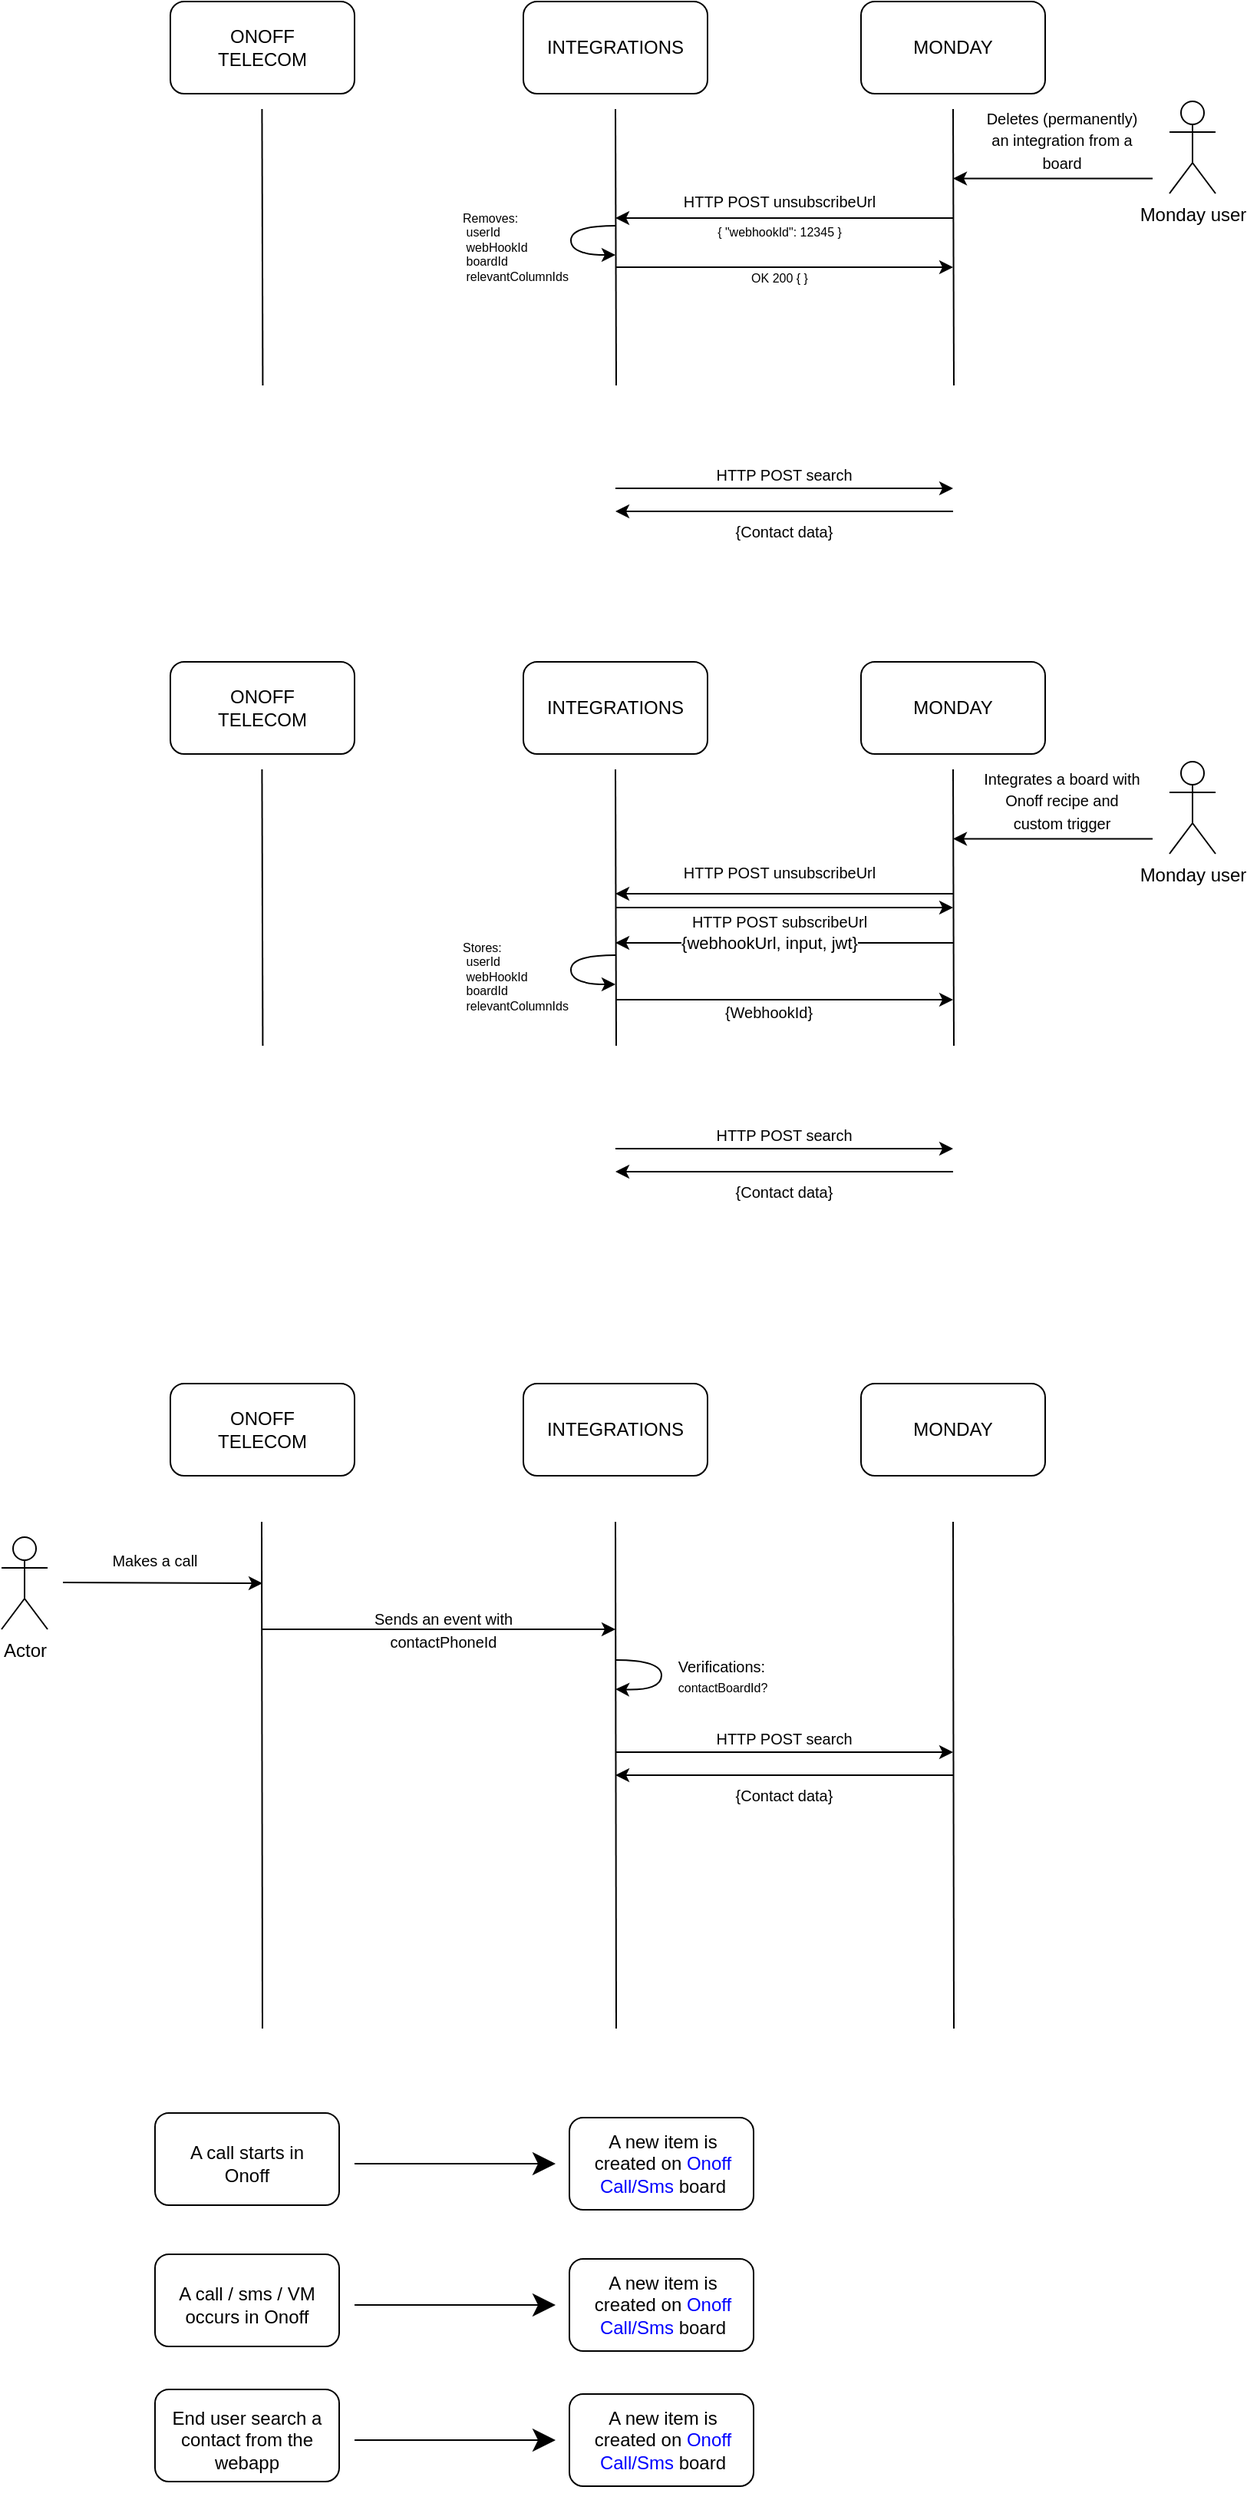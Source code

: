 <mxfile version="21.1.7" type="github">
  <diagram name="Page-1" id="V6JJkBLZ3X7MFXc5J8j4">
    <mxGraphModel dx="1195" dy="1762" grid="1" gridSize="10" guides="1" tooltips="1" connect="1" arrows="1" fold="1" page="1" pageScale="1" pageWidth="827" pageHeight="1169" math="0" shadow="0">
      <root>
        <mxCell id="0" />
        <mxCell id="1" parent="0" />
        <mxCell id="H-iuaEzCQriTZ5NKG3YE-48" value="" style="rounded=1;whiteSpace=wrap;html=1;" parent="1" vertex="1">
          <mxGeometry x="410" y="730" width="120" height="60" as="geometry" />
        </mxCell>
        <mxCell id="H-iuaEzCQriTZ5NKG3YE-45" value="" style="rounded=1;whiteSpace=wrap;html=1;" parent="1" vertex="1">
          <mxGeometry x="140" y="727" width="120" height="60" as="geometry" />
        </mxCell>
        <mxCell id="H-iuaEzCQriTZ5NKG3YE-7" value="" style="group" parent="1" vertex="1" connectable="0">
          <mxGeometry x="380" y="160" width="120" height="60" as="geometry" />
        </mxCell>
        <mxCell id="H-iuaEzCQriTZ5NKG3YE-8" value="" style="rounded=1;whiteSpace=wrap;html=1;" parent="H-iuaEzCQriTZ5NKG3YE-7" vertex="1">
          <mxGeometry width="120" height="60" as="geometry" />
        </mxCell>
        <mxCell id="H-iuaEzCQriTZ5NKG3YE-9" value="INTEGRATIONS" style="text;html=1;strokeColor=none;fillColor=none;align=center;verticalAlign=middle;whiteSpace=wrap;rounded=0;" parent="H-iuaEzCQriTZ5NKG3YE-7" vertex="1">
          <mxGeometry x="30" y="15" width="60" height="30" as="geometry" />
        </mxCell>
        <mxCell id="H-iuaEzCQriTZ5NKG3YE-10" value="" style="group" parent="1" vertex="1" connectable="0">
          <mxGeometry x="600" y="160" width="120" height="60" as="geometry" />
        </mxCell>
        <mxCell id="H-iuaEzCQriTZ5NKG3YE-11" value="" style="rounded=1;whiteSpace=wrap;html=1;" parent="H-iuaEzCQriTZ5NKG3YE-10" vertex="1">
          <mxGeometry width="120" height="60" as="geometry" />
        </mxCell>
        <mxCell id="H-iuaEzCQriTZ5NKG3YE-12" value="MONDAY" style="text;html=1;strokeColor=none;fillColor=none;align=center;verticalAlign=middle;whiteSpace=wrap;rounded=0;" parent="H-iuaEzCQriTZ5NKG3YE-10" vertex="1">
          <mxGeometry x="30" y="15" width="60" height="30" as="geometry" />
        </mxCell>
        <mxCell id="H-iuaEzCQriTZ5NKG3YE-13" value="" style="endArrow=none;html=1;rounded=0;" parent="1" edge="1">
          <mxGeometry width="50" height="50" relative="1" as="geometry">
            <mxPoint x="440.5" y="580" as="sourcePoint" />
            <mxPoint x="440" y="250" as="targetPoint" />
          </mxGeometry>
        </mxCell>
        <mxCell id="H-iuaEzCQriTZ5NKG3YE-14" value="" style="endArrow=none;html=1;rounded=0;" parent="1" edge="1">
          <mxGeometry width="50" height="50" relative="1" as="geometry">
            <mxPoint x="660.5" y="580" as="sourcePoint" />
            <mxPoint x="660" y="250" as="targetPoint" />
          </mxGeometry>
        </mxCell>
        <mxCell id="H-iuaEzCQriTZ5NKG3YE-18" value="Actor" style="shape=umlActor;verticalLabelPosition=bottom;verticalAlign=top;html=1;outlineConnect=0;" parent="1" vertex="1">
          <mxGeometry x="40" y="260" width="30" height="60" as="geometry" />
        </mxCell>
        <mxCell id="H-iuaEzCQriTZ5NKG3YE-2" value="" style="rounded=1;whiteSpace=wrap;html=1;" parent="1" vertex="1">
          <mxGeometry x="150" y="160" width="120" height="60" as="geometry" />
        </mxCell>
        <mxCell id="H-iuaEzCQriTZ5NKG3YE-1" value="" style="endArrow=none;html=1;rounded=0;" parent="1" edge="1">
          <mxGeometry width="50" height="50" relative="1" as="geometry">
            <mxPoint x="210" y="580" as="sourcePoint" />
            <mxPoint x="209.5" y="250" as="targetPoint" />
          </mxGeometry>
        </mxCell>
        <mxCell id="H-iuaEzCQriTZ5NKG3YE-17" value="" style="endArrow=classic;html=1;rounded=0;" parent="1" edge="1">
          <mxGeometry width="50" height="50" relative="1" as="geometry">
            <mxPoint x="210" y="320" as="sourcePoint" />
            <mxPoint x="440" y="320" as="targetPoint" />
          </mxGeometry>
        </mxCell>
        <mxCell id="H-iuaEzCQriTZ5NKG3YE-3" value="ONOFF TELECOM" style="text;html=1;strokeColor=none;fillColor=none;align=center;verticalAlign=middle;whiteSpace=wrap;rounded=0;" parent="1" vertex="1">
          <mxGeometry x="180" y="175" width="60" height="30" as="geometry" />
        </mxCell>
        <mxCell id="H-iuaEzCQriTZ5NKG3YE-19" value="" style="endArrow=classic;html=1;rounded=0;" parent="1" edge="1">
          <mxGeometry width="50" height="50" relative="1" as="geometry">
            <mxPoint x="80" y="289.5" as="sourcePoint" />
            <mxPoint x="210" y="290" as="targetPoint" />
          </mxGeometry>
        </mxCell>
        <mxCell id="H-iuaEzCQriTZ5NKG3YE-20" value="&lt;font style=&quot;font-size: 10px;&quot;&gt;Makes a call&lt;/font&gt;" style="text;html=1;strokeColor=none;fillColor=none;align=center;verticalAlign=middle;whiteSpace=wrap;rounded=0;" parent="1" vertex="1">
          <mxGeometry x="110" y="260" width="60" height="30" as="geometry" />
        </mxCell>
        <mxCell id="H-iuaEzCQriTZ5NKG3YE-21" value="&lt;font style=&quot;font-size: 10px;&quot;&gt;Sends an event with contactPhoneId&lt;/font&gt;" style="text;html=1;strokeColor=none;fillColor=none;align=center;verticalAlign=middle;whiteSpace=wrap;rounded=0;" parent="1" vertex="1">
          <mxGeometry x="263" y="307" width="130" height="26" as="geometry" />
        </mxCell>
        <mxCell id="H-iuaEzCQriTZ5NKG3YE-26" value="&lt;div style=&quot;text-align: left;&quot;&gt;&lt;span style=&quot;font-size: 10px; background-color: initial;&quot;&gt;Verifications:&lt;/span&gt;&lt;/div&gt;&lt;font size=&quot;1&quot; style=&quot;&quot;&gt;&lt;div style=&quot;text-align: left;&quot;&gt;&lt;span style=&quot;background-color: initial; font-size: 8px;&quot;&gt;contactBoardId?&lt;/span&gt;&lt;/div&gt;&lt;/font&gt;" style="text;html=1;strokeColor=none;fillColor=none;align=center;verticalAlign=middle;whiteSpace=wrap;rounded=0;" parent="1" vertex="1">
          <mxGeometry x="480" y="335" width="60" height="30" as="geometry" />
        </mxCell>
        <mxCell id="H-iuaEzCQriTZ5NKG3YE-29" value="" style="endArrow=classic;html=1;curved=1;" parent="1" edge="1">
          <mxGeometry width="50" height="50" relative="1" as="geometry">
            <mxPoint x="440" y="340" as="sourcePoint" />
            <mxPoint x="440" y="359" as="targetPoint" />
            <Array as="points">
              <mxPoint x="470" y="340" />
              <mxPoint x="470" y="360" />
            </Array>
          </mxGeometry>
        </mxCell>
        <mxCell id="H-iuaEzCQriTZ5NKG3YE-30" value="" style="endArrow=classic;html=1;rounded=0;" parent="1" edge="1">
          <mxGeometry width="50" height="50" relative="1" as="geometry">
            <mxPoint x="440" y="400" as="sourcePoint" />
            <mxPoint x="660" y="400" as="targetPoint" />
          </mxGeometry>
        </mxCell>
        <mxCell id="H-iuaEzCQriTZ5NKG3YE-35" value="&lt;font style=&quot;font-size: 10px;&quot;&gt;HTTP POST search&lt;/font&gt;" style="text;html=1;strokeColor=none;fillColor=none;align=center;verticalAlign=middle;whiteSpace=wrap;rounded=0;" parent="1" vertex="1">
          <mxGeometry x="490" y="383" width="120" height="15" as="geometry" />
        </mxCell>
        <mxCell id="H-iuaEzCQriTZ5NKG3YE-36" value="" style="endArrow=classic;html=1;rounded=0;" parent="1" edge="1">
          <mxGeometry width="50" height="50" relative="1" as="geometry">
            <mxPoint x="660" y="415" as="sourcePoint" />
            <mxPoint x="440" y="415" as="targetPoint" />
          </mxGeometry>
        </mxCell>
        <mxCell id="H-iuaEzCQriTZ5NKG3YE-37" value="&lt;font style=&quot;font-size: 10px;&quot;&gt;{Contact data}&lt;/font&gt;" style="text;html=1;strokeColor=none;fillColor=none;align=center;verticalAlign=middle;whiteSpace=wrap;rounded=0;" parent="1" vertex="1">
          <mxGeometry x="490" y="420" width="120" height="15" as="geometry" />
        </mxCell>
        <mxCell id="H-iuaEzCQriTZ5NKG3YE-43" value="A new item is created on &lt;font color=&quot;#0000ff&quot;&gt;Onoff Call/Sms&lt;/font&gt; board" style="text;html=1;strokeColor=none;fillColor=none;align=center;verticalAlign=middle;whiteSpace=wrap;rounded=0;" parent="1" vertex="1">
          <mxGeometry x="415" y="722" width="112" height="76" as="geometry" />
        </mxCell>
        <mxCell id="H-iuaEzCQriTZ5NKG3YE-44" value="" style="endArrow=classic;html=1;rounded=0;strokeWidth=1;endSize=12;" parent="1" edge="1">
          <mxGeometry width="50" height="50" relative="1" as="geometry">
            <mxPoint x="270" y="760" as="sourcePoint" />
            <mxPoint x="401" y="760" as="targetPoint" />
          </mxGeometry>
        </mxCell>
        <mxCell id="H-iuaEzCQriTZ5NKG3YE-39" value="A call / sms / VM occurs in Onoff" style="text;html=1;strokeColor=none;fillColor=none;align=center;verticalAlign=middle;whiteSpace=wrap;rounded=0;" parent="1" vertex="1">
          <mxGeometry x="150" y="727" width="100" height="66" as="geometry" />
        </mxCell>
        <mxCell id="H-iuaEzCQriTZ5NKG3YE-49" value="" style="group" parent="1" vertex="1" connectable="0">
          <mxGeometry x="380" y="-310" width="120" height="60" as="geometry" />
        </mxCell>
        <mxCell id="H-iuaEzCQriTZ5NKG3YE-50" value="" style="rounded=1;whiteSpace=wrap;html=1;" parent="H-iuaEzCQriTZ5NKG3YE-49" vertex="1">
          <mxGeometry width="120" height="60" as="geometry" />
        </mxCell>
        <mxCell id="H-iuaEzCQriTZ5NKG3YE-51" value="INTEGRATIONS" style="text;html=1;strokeColor=none;fillColor=none;align=center;verticalAlign=middle;whiteSpace=wrap;rounded=0;" parent="H-iuaEzCQriTZ5NKG3YE-49" vertex="1">
          <mxGeometry x="30" y="15" width="60" height="30" as="geometry" />
        </mxCell>
        <mxCell id="H-iuaEzCQriTZ5NKG3YE-52" value="" style="group" parent="1" vertex="1" connectable="0">
          <mxGeometry x="600" y="-310" width="120" height="60" as="geometry" />
        </mxCell>
        <mxCell id="H-iuaEzCQriTZ5NKG3YE-53" value="" style="rounded=1;whiteSpace=wrap;html=1;" parent="H-iuaEzCQriTZ5NKG3YE-52" vertex="1">
          <mxGeometry width="120" height="60" as="geometry" />
        </mxCell>
        <mxCell id="H-iuaEzCQriTZ5NKG3YE-54" value="MONDAY" style="text;html=1;strokeColor=none;fillColor=none;align=center;verticalAlign=middle;whiteSpace=wrap;rounded=0;" parent="H-iuaEzCQriTZ5NKG3YE-52" vertex="1">
          <mxGeometry x="30" y="15" width="60" height="30" as="geometry" />
        </mxCell>
        <mxCell id="H-iuaEzCQriTZ5NKG3YE-57" value="Monday user" style="shape=umlActor;verticalLabelPosition=bottom;verticalAlign=top;html=1;outlineConnect=0;" parent="1" vertex="1">
          <mxGeometry x="801" y="-245" width="30" height="60" as="geometry" />
        </mxCell>
        <mxCell id="H-iuaEzCQriTZ5NKG3YE-58" value="" style="rounded=1;whiteSpace=wrap;html=1;" parent="1" vertex="1">
          <mxGeometry x="150" y="-310" width="120" height="60" as="geometry" />
        </mxCell>
        <mxCell id="H-iuaEzCQriTZ5NKG3YE-61" value="ONOFF TELECOM" style="text;html=1;strokeColor=none;fillColor=none;align=center;verticalAlign=middle;whiteSpace=wrap;rounded=0;" parent="1" vertex="1">
          <mxGeometry x="180" y="-295" width="60" height="30" as="geometry" />
        </mxCell>
        <mxCell id="H-iuaEzCQriTZ5NKG3YE-62" value="" style="endArrow=classic;html=1;rounded=0;" parent="1" edge="1">
          <mxGeometry width="50" height="50" relative="1" as="geometry">
            <mxPoint x="790" y="-194.76" as="sourcePoint" />
            <mxPoint x="660" y="-194.76" as="targetPoint" />
          </mxGeometry>
        </mxCell>
        <mxCell id="H-iuaEzCQriTZ5NKG3YE-63" value="&lt;font style=&quot;font-size: 10px;&quot;&gt;Integrates a board with Onoff recipe and custom trigger&lt;/font&gt;" style="text;html=1;strokeColor=none;fillColor=none;align=center;verticalAlign=middle;whiteSpace=wrap;rounded=0;" parent="1" vertex="1">
          <mxGeometry x="676" y="-234.76" width="110" height="30" as="geometry" />
        </mxCell>
        <mxCell id="H-iuaEzCQriTZ5NKG3YE-65" value="&lt;div style=&quot;text-align: left; font-size: 8px;&quot;&gt;&lt;span style=&quot;&quot;&gt;Stores:&lt;br&gt;&lt;span style=&quot;white-space: pre;&quot;&gt;	&lt;/span&gt;userId&lt;br&gt;&lt;span style=&quot;white-space: pre;&quot;&gt;	&lt;/span&gt;webHookId&lt;br&gt;&lt;span style=&quot;white-space: pre;&quot;&gt;	&lt;/span&gt;boardId&lt;br&gt;&lt;span style=&quot;white-space: pre;&quot;&gt;	&lt;/span&gt;relevantColumnIds&lt;br&gt;&lt;/span&gt;&lt;/div&gt;" style="text;html=1;strokeColor=none;fillColor=none;align=center;verticalAlign=middle;whiteSpace=wrap;rounded=0;" parent="1" vertex="1">
          <mxGeometry x="330" y="-120" width="90" height="30" as="geometry" />
        </mxCell>
        <mxCell id="H-iuaEzCQriTZ5NKG3YE-66" value="" style="endArrow=classic;html=1;curved=1;" parent="1" edge="1">
          <mxGeometry width="50" height="50" relative="1" as="geometry">
            <mxPoint x="440" y="-119" as="sourcePoint" />
            <mxPoint x="440" y="-100" as="targetPoint" />
            <Array as="points">
              <mxPoint x="411" y="-119" />
              <mxPoint x="411" y="-100" />
            </Array>
          </mxGeometry>
        </mxCell>
        <mxCell id="H-iuaEzCQriTZ5NKG3YE-67" value="" style="endArrow=classic;html=1;rounded=0;" parent="1" edge="1">
          <mxGeometry width="50" height="50" relative="1" as="geometry">
            <mxPoint x="440" y="7" as="sourcePoint" />
            <mxPoint x="660" y="7" as="targetPoint" />
          </mxGeometry>
        </mxCell>
        <mxCell id="H-iuaEzCQriTZ5NKG3YE-68" value="&lt;font style=&quot;font-size: 10px;&quot;&gt;HTTP POST search&lt;/font&gt;" style="text;html=1;strokeColor=none;fillColor=none;align=center;verticalAlign=middle;whiteSpace=wrap;rounded=0;" parent="1" vertex="1">
          <mxGeometry x="490" y="-10" width="120" height="15" as="geometry" />
        </mxCell>
        <mxCell id="H-iuaEzCQriTZ5NKG3YE-69" value="" style="endArrow=classic;html=1;rounded=0;" parent="1" edge="1">
          <mxGeometry width="50" height="50" relative="1" as="geometry">
            <mxPoint x="660" y="22" as="sourcePoint" />
            <mxPoint x="440" y="22" as="targetPoint" />
          </mxGeometry>
        </mxCell>
        <mxCell id="H-iuaEzCQriTZ5NKG3YE-70" value="&lt;font style=&quot;font-size: 10px;&quot;&gt;{Contact data}&lt;/font&gt;" style="text;html=1;strokeColor=none;fillColor=none;align=center;verticalAlign=middle;whiteSpace=wrap;rounded=0;" parent="1" vertex="1">
          <mxGeometry x="490" y="27" width="120" height="15" as="geometry" />
        </mxCell>
        <mxCell id="H-iuaEzCQriTZ5NKG3YE-73" value="" style="group" parent="1" vertex="1" connectable="0">
          <mxGeometry x="440" y="-186" width="220" height="36" as="geometry" />
        </mxCell>
        <mxCell id="H-iuaEzCQriTZ5NKG3YE-60" value="" style="endArrow=classic;html=1;rounded=0;" parent="H-iuaEzCQriTZ5NKG3YE-73" edge="1">
          <mxGeometry width="50" height="50" relative="1" as="geometry">
            <mxPoint x="220" y="27" as="sourcePoint" />
            <mxPoint y="27" as="targetPoint" />
          </mxGeometry>
        </mxCell>
        <mxCell id="H-iuaEzCQriTZ5NKG3YE-64" value="&lt;span style=&quot;font-size: 10px;&quot;&gt;HTTP POST unsubscribeUrl&lt;/span&gt;" style="text;html=1;strokeColor=none;fillColor=none;align=center;verticalAlign=middle;whiteSpace=wrap;rounded=0;" parent="H-iuaEzCQriTZ5NKG3YE-73" vertex="1">
          <mxGeometry x="42" width="130" height="26" as="geometry" />
        </mxCell>
        <mxCell id="H-iuaEzCQriTZ5NKG3YE-71" value="" style="endArrow=classic;html=1;rounded=0;" parent="H-iuaEzCQriTZ5NKG3YE-73" edge="1">
          <mxGeometry width="50" height="50" relative="1" as="geometry">
            <mxPoint y="36" as="sourcePoint" />
            <mxPoint x="220" y="36" as="targetPoint" />
          </mxGeometry>
        </mxCell>
        <mxCell id="H-iuaEzCQriTZ5NKG3YE-75" value="" style="endArrow=classic;html=1;rounded=0;" parent="1" edge="1">
          <mxGeometry width="50" height="50" relative="1" as="geometry">
            <mxPoint x="660" y="-127" as="sourcePoint" />
            <mxPoint x="440" y="-127" as="targetPoint" />
          </mxGeometry>
        </mxCell>
        <mxCell id="H-iuaEzCQriTZ5NKG3YE-80" value="{webhookUrl, input, jwt}" style="edgeLabel;html=1;align=center;verticalAlign=middle;resizable=0;points=[];" parent="H-iuaEzCQriTZ5NKG3YE-75" vertex="1" connectable="0">
          <mxGeometry x="-0.133" relative="1" as="geometry">
            <mxPoint x="-25" as="offset" />
          </mxGeometry>
        </mxCell>
        <mxCell id="H-iuaEzCQriTZ5NKG3YE-76" value="&lt;span style=&quot;font-size: 10px;&quot;&gt;HTTP POST subscribeUrl&lt;/span&gt;" style="text;html=1;strokeColor=none;fillColor=none;align=center;verticalAlign=middle;whiteSpace=wrap;rounded=0;" parent="1" vertex="1">
          <mxGeometry x="482" y="-154" width="130" height="26" as="geometry" />
        </mxCell>
        <mxCell id="H-iuaEzCQriTZ5NKG3YE-77" value="" style="endArrow=classic;html=1;rounded=0;" parent="1" edge="1">
          <mxGeometry width="50" height="50" relative="1" as="geometry">
            <mxPoint x="440" y="-90" as="sourcePoint" />
            <mxPoint x="660" y="-90" as="targetPoint" />
          </mxGeometry>
        </mxCell>
        <mxCell id="H-iuaEzCQriTZ5NKG3YE-87" value="" style="group" parent="1" vertex="1" connectable="0">
          <mxGeometry x="209.71" y="-240" width="450.79" height="180" as="geometry" />
        </mxCell>
        <mxCell id="H-iuaEzCQriTZ5NKG3YE-55" value="" style="endArrow=none;html=1;rounded=0;" parent="H-iuaEzCQriTZ5NKG3YE-87" edge="1">
          <mxGeometry width="50" height="50" relative="1" as="geometry">
            <mxPoint x="230.79" y="180" as="sourcePoint" />
            <mxPoint x="230.29" as="targetPoint" />
          </mxGeometry>
        </mxCell>
        <mxCell id="H-iuaEzCQriTZ5NKG3YE-56" value="" style="endArrow=none;html=1;rounded=0;" parent="H-iuaEzCQriTZ5NKG3YE-87" edge="1">
          <mxGeometry width="50" height="50" relative="1" as="geometry">
            <mxPoint x="450.79" y="180" as="sourcePoint" />
            <mxPoint x="450.29" as="targetPoint" />
          </mxGeometry>
        </mxCell>
        <mxCell id="H-iuaEzCQriTZ5NKG3YE-84" value="" style="endArrow=none;html=1;rounded=0;" parent="H-iuaEzCQriTZ5NKG3YE-87" edge="1">
          <mxGeometry width="50" height="50" relative="1" as="geometry">
            <mxPoint x="0.5" y="180" as="sourcePoint" />
            <mxPoint as="targetPoint" />
          </mxGeometry>
        </mxCell>
        <mxCell id="H-iuaEzCQriTZ5NKG3YE-86" value="&lt;font style=&quot;font-size: 10px;&quot;&gt;{WebhookId}&lt;/font&gt;" style="text;html=1;strokeColor=none;fillColor=none;align=center;verticalAlign=middle;whiteSpace=wrap;rounded=0;" parent="H-iuaEzCQriTZ5NKG3YE-87" vertex="1">
          <mxGeometry x="270.29" y="150" width="120" height="15" as="geometry" />
        </mxCell>
        <mxCell id="2Os-_nxIUmYMw6oaQCa7-24" value="" style="group" vertex="1" connectable="0" parent="1">
          <mxGeometry x="380" y="-740" width="120" height="60" as="geometry" />
        </mxCell>
        <mxCell id="2Os-_nxIUmYMw6oaQCa7-25" value="" style="rounded=1;whiteSpace=wrap;html=1;" vertex="1" parent="2Os-_nxIUmYMw6oaQCa7-24">
          <mxGeometry width="120" height="60" as="geometry" />
        </mxCell>
        <mxCell id="2Os-_nxIUmYMw6oaQCa7-26" value="INTEGRATIONS" style="text;html=1;strokeColor=none;fillColor=none;align=center;verticalAlign=middle;whiteSpace=wrap;rounded=0;" vertex="1" parent="2Os-_nxIUmYMw6oaQCa7-24">
          <mxGeometry x="30" y="15" width="60" height="30" as="geometry" />
        </mxCell>
        <mxCell id="2Os-_nxIUmYMw6oaQCa7-27" value="" style="group" vertex="1" connectable="0" parent="1">
          <mxGeometry x="600" y="-740" width="120" height="60" as="geometry" />
        </mxCell>
        <mxCell id="2Os-_nxIUmYMw6oaQCa7-28" value="" style="rounded=1;whiteSpace=wrap;html=1;" vertex="1" parent="2Os-_nxIUmYMw6oaQCa7-27">
          <mxGeometry width="120" height="60" as="geometry" />
        </mxCell>
        <mxCell id="2Os-_nxIUmYMw6oaQCa7-29" value="MONDAY" style="text;html=1;strokeColor=none;fillColor=none;align=center;verticalAlign=middle;whiteSpace=wrap;rounded=0;" vertex="1" parent="2Os-_nxIUmYMw6oaQCa7-27">
          <mxGeometry x="30" y="15" width="60" height="30" as="geometry" />
        </mxCell>
        <mxCell id="2Os-_nxIUmYMw6oaQCa7-30" value="Monday user" style="shape=umlActor;verticalLabelPosition=bottom;verticalAlign=top;html=1;outlineConnect=0;" vertex="1" parent="1">
          <mxGeometry x="801" y="-675" width="30" height="60" as="geometry" />
        </mxCell>
        <mxCell id="2Os-_nxIUmYMw6oaQCa7-31" value="" style="rounded=1;whiteSpace=wrap;html=1;" vertex="1" parent="1">
          <mxGeometry x="150" y="-740" width="120" height="60" as="geometry" />
        </mxCell>
        <mxCell id="2Os-_nxIUmYMw6oaQCa7-32" value="ONOFF TELECOM" style="text;html=1;strokeColor=none;fillColor=none;align=center;verticalAlign=middle;whiteSpace=wrap;rounded=0;" vertex="1" parent="1">
          <mxGeometry x="180" y="-725" width="60" height="30" as="geometry" />
        </mxCell>
        <mxCell id="2Os-_nxIUmYMw6oaQCa7-33" value="" style="endArrow=classic;html=1;rounded=0;" edge="1" parent="1">
          <mxGeometry width="50" height="50" relative="1" as="geometry">
            <mxPoint x="790" y="-624.76" as="sourcePoint" />
            <mxPoint x="660" y="-624.76" as="targetPoint" />
          </mxGeometry>
        </mxCell>
        <mxCell id="2Os-_nxIUmYMw6oaQCa7-34" value="&lt;font style=&quot;font-size: 10px;&quot;&gt;Deletes (permanently) an integration from a board&lt;/font&gt;" style="text;html=1;strokeColor=none;fillColor=none;align=center;verticalAlign=middle;whiteSpace=wrap;rounded=0;" vertex="1" parent="1">
          <mxGeometry x="676" y="-664.76" width="110" height="30" as="geometry" />
        </mxCell>
        <mxCell id="2Os-_nxIUmYMw6oaQCa7-37" value="" style="endArrow=classic;html=1;rounded=0;" edge="1" parent="1">
          <mxGeometry width="50" height="50" relative="1" as="geometry">
            <mxPoint x="440" y="-423" as="sourcePoint" />
            <mxPoint x="660" y="-423" as="targetPoint" />
          </mxGeometry>
        </mxCell>
        <mxCell id="2Os-_nxIUmYMw6oaQCa7-38" value="&lt;font style=&quot;font-size: 10px;&quot;&gt;HTTP POST search&lt;/font&gt;" style="text;html=1;strokeColor=none;fillColor=none;align=center;verticalAlign=middle;whiteSpace=wrap;rounded=0;" vertex="1" parent="1">
          <mxGeometry x="490" y="-440" width="120" height="15" as="geometry" />
        </mxCell>
        <mxCell id="2Os-_nxIUmYMw6oaQCa7-39" value="" style="endArrow=classic;html=1;rounded=0;" edge="1" parent="1">
          <mxGeometry width="50" height="50" relative="1" as="geometry">
            <mxPoint x="660" y="-408" as="sourcePoint" />
            <mxPoint x="440" y="-408" as="targetPoint" />
          </mxGeometry>
        </mxCell>
        <mxCell id="2Os-_nxIUmYMw6oaQCa7-40" value="&lt;font style=&quot;font-size: 10px;&quot;&gt;{Contact data}&lt;/font&gt;" style="text;html=1;strokeColor=none;fillColor=none;align=center;verticalAlign=middle;whiteSpace=wrap;rounded=0;" vertex="1" parent="1">
          <mxGeometry x="490" y="-403" width="120" height="15" as="geometry" />
        </mxCell>
        <mxCell id="2Os-_nxIUmYMw6oaQCa7-49" value="" style="group" vertex="1" connectable="0" parent="1">
          <mxGeometry x="209.71" y="-670" width="450.79" height="180" as="geometry" />
        </mxCell>
        <mxCell id="2Os-_nxIUmYMw6oaQCa7-50" value="" style="endArrow=none;html=1;rounded=0;" edge="1" parent="2Os-_nxIUmYMw6oaQCa7-49">
          <mxGeometry width="50" height="50" relative="1" as="geometry">
            <mxPoint x="230.79" y="180" as="sourcePoint" />
            <mxPoint x="230.29" as="targetPoint" />
          </mxGeometry>
        </mxCell>
        <mxCell id="2Os-_nxIUmYMw6oaQCa7-51" value="" style="endArrow=none;html=1;rounded=0;" edge="1" parent="2Os-_nxIUmYMw6oaQCa7-49">
          <mxGeometry width="50" height="50" relative="1" as="geometry">
            <mxPoint x="450.79" y="180" as="sourcePoint" />
            <mxPoint x="450.29" as="targetPoint" />
          </mxGeometry>
        </mxCell>
        <mxCell id="2Os-_nxIUmYMw6oaQCa7-52" value="" style="endArrow=none;html=1;rounded=0;" edge="1" parent="2Os-_nxIUmYMw6oaQCa7-49">
          <mxGeometry width="50" height="50" relative="1" as="geometry">
            <mxPoint x="0.5" y="180" as="sourcePoint" />
            <mxPoint as="targetPoint" />
          </mxGeometry>
        </mxCell>
        <mxCell id="2Os-_nxIUmYMw6oaQCa7-58" value="&lt;font style=&quot;font-size: 8px;&quot;&gt;OK 200 { }&lt;/font&gt;" style="text;html=1;strokeColor=none;fillColor=none;align=center;verticalAlign=middle;whiteSpace=wrap;rounded=0;" vertex="1" parent="2Os-_nxIUmYMw6oaQCa7-49">
          <mxGeometry x="272.29" y="96" width="130" height="26" as="geometry" />
        </mxCell>
        <mxCell id="2Os-_nxIUmYMw6oaQCa7-35" value="&lt;div style=&quot;text-align: left; font-size: 8px;&quot;&gt;&lt;span style=&quot;&quot;&gt;Removes:&lt;br&gt;&lt;span style=&quot;white-space: pre;&quot;&gt;	&lt;/span&gt;userId&lt;br&gt;&lt;span style=&quot;white-space: pre;&quot;&gt;	&lt;/span&gt;webHookId&lt;br&gt;&lt;span style=&quot;white-space: pre;&quot;&gt;	&lt;/span&gt;boardId&lt;br&gt;&lt;span style=&quot;white-space: pre;&quot;&gt;	&lt;/span&gt;relevantColumnIds&lt;br&gt;&lt;/span&gt;&lt;/div&gt;" style="text;html=1;strokeColor=none;fillColor=none;align=center;verticalAlign=middle;whiteSpace=wrap;rounded=0;" vertex="1" parent="2Os-_nxIUmYMw6oaQCa7-49">
          <mxGeometry x="120.29" y="75" width="90" height="30" as="geometry" />
        </mxCell>
        <mxCell id="2Os-_nxIUmYMw6oaQCa7-36" value="" style="endArrow=classic;html=1;curved=1;" edge="1" parent="2Os-_nxIUmYMw6oaQCa7-49">
          <mxGeometry width="50" height="50" relative="1" as="geometry">
            <mxPoint x="230.29" y="76" as="sourcePoint" />
            <mxPoint x="230.29" y="95" as="targetPoint" />
            <Array as="points">
              <mxPoint x="201.29" y="76" />
              <mxPoint x="201.29" y="95" />
            </Array>
          </mxGeometry>
        </mxCell>
        <mxCell id="2Os-_nxIUmYMw6oaQCa7-47" value="&lt;font style=&quot;font-size: 8px;&quot;&gt;{ &quot;webhookId&quot;: 12345 }&lt;/font&gt;" style="text;html=1;strokeColor=none;fillColor=none;align=center;verticalAlign=middle;whiteSpace=wrap;rounded=0;" vertex="1" parent="1">
          <mxGeometry x="482" y="-604" width="130" height="26" as="geometry" />
        </mxCell>
        <mxCell id="2Os-_nxIUmYMw6oaQCa7-42" value="" style="endArrow=classic;html=1;rounded=0;" edge="1" parent="1">
          <mxGeometry width="50" height="50" relative="1" as="geometry">
            <mxPoint x="660" y="-599" as="sourcePoint" />
            <mxPoint x="440" y="-599" as="targetPoint" />
          </mxGeometry>
        </mxCell>
        <mxCell id="2Os-_nxIUmYMw6oaQCa7-43" value="&lt;span style=&quot;font-size: 10px;&quot;&gt;HTTP POST unsubscribeUrl&lt;/span&gt;" style="text;html=1;strokeColor=none;fillColor=none;align=center;verticalAlign=middle;whiteSpace=wrap;rounded=0;" vertex="1" parent="1">
          <mxGeometry x="482" y="-623" width="130" height="26" as="geometry" />
        </mxCell>
        <mxCell id="2Os-_nxIUmYMw6oaQCa7-44" value="" style="endArrow=classic;html=1;rounded=0;" edge="1" parent="1">
          <mxGeometry width="50" height="50" relative="1" as="geometry">
            <mxPoint x="440" y="-567" as="sourcePoint" />
            <mxPoint x="660" y="-567" as="targetPoint" />
          </mxGeometry>
        </mxCell>
        <mxCell id="2Os-_nxIUmYMw6oaQCa7-59" value="" style="rounded=1;whiteSpace=wrap;html=1;" vertex="1" parent="1">
          <mxGeometry x="410" y="818" width="120" height="60" as="geometry" />
        </mxCell>
        <mxCell id="2Os-_nxIUmYMw6oaQCa7-60" value="" style="rounded=1;whiteSpace=wrap;html=1;" vertex="1" parent="1">
          <mxGeometry x="140" y="815" width="120" height="60" as="geometry" />
        </mxCell>
        <mxCell id="2Os-_nxIUmYMw6oaQCa7-61" value="A new item is created on &lt;font color=&quot;#0000ff&quot;&gt;Onoff Call/Sms&lt;/font&gt; board" style="text;html=1;strokeColor=none;fillColor=none;align=center;verticalAlign=middle;whiteSpace=wrap;rounded=0;" vertex="1" parent="1">
          <mxGeometry x="415" y="810" width="112" height="76" as="geometry" />
        </mxCell>
        <mxCell id="2Os-_nxIUmYMw6oaQCa7-62" value="" style="endArrow=classic;html=1;rounded=0;strokeWidth=1;endSize=12;" edge="1" parent="1">
          <mxGeometry width="50" height="50" relative="1" as="geometry">
            <mxPoint x="270" y="848" as="sourcePoint" />
            <mxPoint x="401" y="848" as="targetPoint" />
          </mxGeometry>
        </mxCell>
        <mxCell id="2Os-_nxIUmYMw6oaQCa7-63" value="End user search a contact from the webapp" style="text;html=1;strokeColor=none;fillColor=none;align=center;verticalAlign=middle;whiteSpace=wrap;rounded=0;" vertex="1" parent="1">
          <mxGeometry x="150" y="815" width="100" height="66" as="geometry" />
        </mxCell>
        <mxCell id="2Os-_nxIUmYMw6oaQCa7-64" value="" style="rounded=1;whiteSpace=wrap;html=1;" vertex="1" parent="1">
          <mxGeometry x="410" y="638" width="120" height="60" as="geometry" />
        </mxCell>
        <mxCell id="2Os-_nxIUmYMw6oaQCa7-65" value="" style="rounded=1;whiteSpace=wrap;html=1;" vertex="1" parent="1">
          <mxGeometry x="140" y="635" width="120" height="60" as="geometry" />
        </mxCell>
        <mxCell id="2Os-_nxIUmYMw6oaQCa7-66" value="A new item is created on &lt;font color=&quot;#0000ff&quot;&gt;Onoff Call/Sms&lt;/font&gt; board" style="text;html=1;strokeColor=none;fillColor=none;align=center;verticalAlign=middle;whiteSpace=wrap;rounded=0;" vertex="1" parent="1">
          <mxGeometry x="415" y="630" width="112" height="76" as="geometry" />
        </mxCell>
        <mxCell id="2Os-_nxIUmYMw6oaQCa7-67" value="" style="endArrow=classic;html=1;rounded=0;strokeWidth=1;endSize=12;" edge="1" parent="1">
          <mxGeometry width="50" height="50" relative="1" as="geometry">
            <mxPoint x="270" y="668" as="sourcePoint" />
            <mxPoint x="401" y="668" as="targetPoint" />
          </mxGeometry>
        </mxCell>
        <mxCell id="2Os-_nxIUmYMw6oaQCa7-68" value="A call starts in Onoff" style="text;html=1;strokeColor=none;fillColor=none;align=center;verticalAlign=middle;whiteSpace=wrap;rounded=0;" vertex="1" parent="1">
          <mxGeometry x="150" y="635" width="100" height="66" as="geometry" />
        </mxCell>
      </root>
    </mxGraphModel>
  </diagram>
</mxfile>
